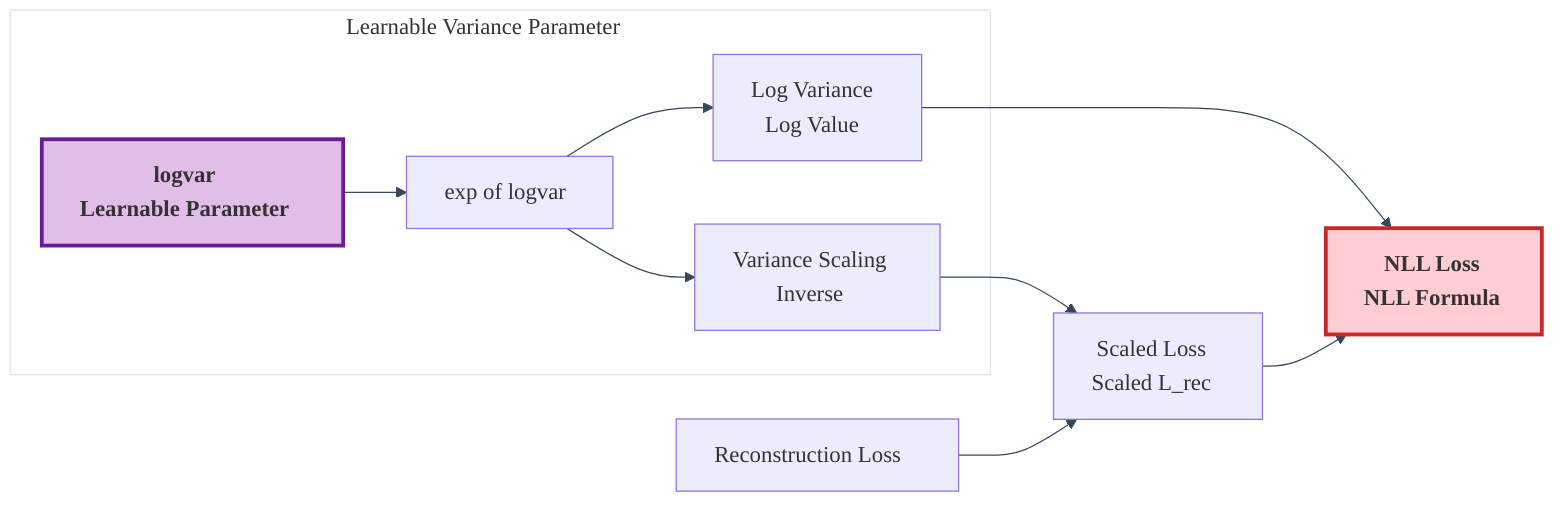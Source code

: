 %%{
  init: {
    'theme': 'default',
    'themeVariables': {
      'primaryColor': '#ff6b6b',
      'primaryTextColor': '#2c3e50',
      'primaryBorderColor': '#3498db',
      'lineColor': '#34495e',
      'secondaryColor': '#f8f9fa',
      'tertiaryColor': '#e9ecef',
      'clusterBkg': '#ffffff',
      'clusterBorder': '#dee2e6',
      'fontSize': '18px',
      'fontFamily': 'Arial, sans-serif'
    }
  }
}%%

graph LR
    subgraph "Learnable Variance Parameter"
        A[logvar<br/>Learnable Parameter] --> B[exp of logvar]
        B --> C[Variance Scaling<br/>Inverse]
        B --> D[Log Variance<br/>Log Value]
    end
    
    E[Reconstruction Loss] --> F[Scaled Loss<br/>Scaled L_rec]
    C --> F
    D --> G[NLL Loss<br/>NLL Formula]
    F --> G
    
    style A fill:#e1bee7,stroke:#6a1b9a,stroke-width:3px,font-weight:bold
    style G fill:#ffcdd2,stroke:#c62828,stroke-width:3px,font-weight:bold